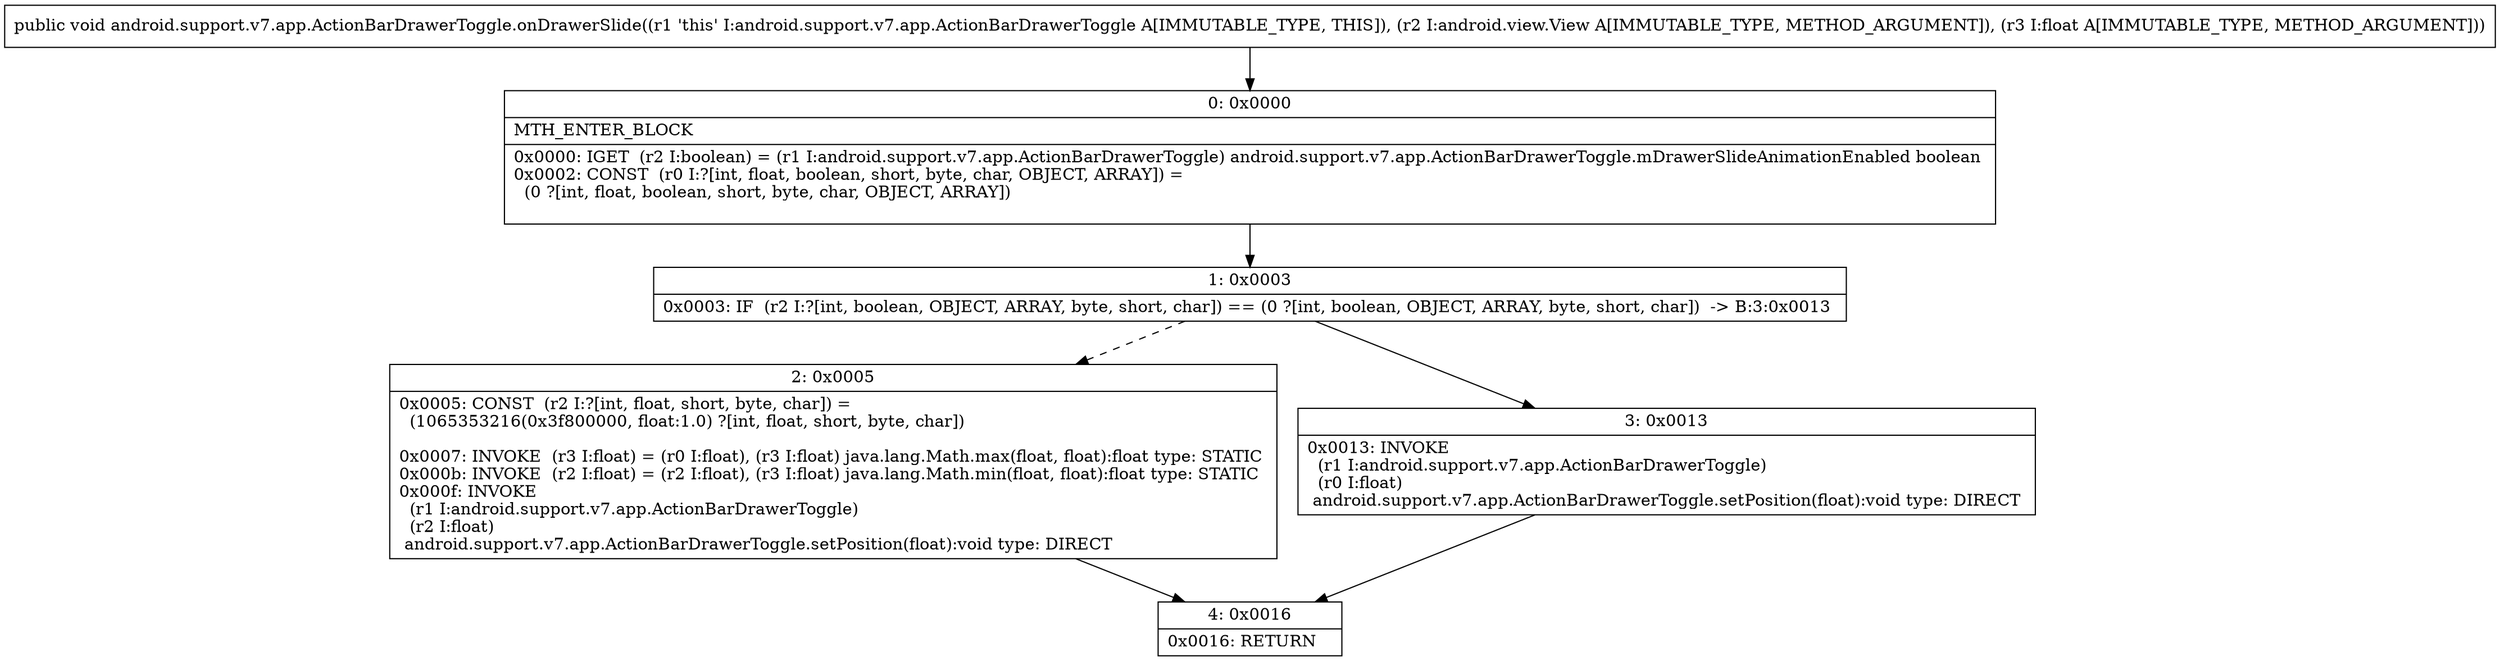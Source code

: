 digraph "CFG forandroid.support.v7.app.ActionBarDrawerToggle.onDrawerSlide(Landroid\/view\/View;F)V" {
Node_0 [shape=record,label="{0\:\ 0x0000|MTH_ENTER_BLOCK\l|0x0000: IGET  (r2 I:boolean) = (r1 I:android.support.v7.app.ActionBarDrawerToggle) android.support.v7.app.ActionBarDrawerToggle.mDrawerSlideAnimationEnabled boolean \l0x0002: CONST  (r0 I:?[int, float, boolean, short, byte, char, OBJECT, ARRAY]) = \l  (0 ?[int, float, boolean, short, byte, char, OBJECT, ARRAY])\l \l}"];
Node_1 [shape=record,label="{1\:\ 0x0003|0x0003: IF  (r2 I:?[int, boolean, OBJECT, ARRAY, byte, short, char]) == (0 ?[int, boolean, OBJECT, ARRAY, byte, short, char])  \-\> B:3:0x0013 \l}"];
Node_2 [shape=record,label="{2\:\ 0x0005|0x0005: CONST  (r2 I:?[int, float, short, byte, char]) = \l  (1065353216(0x3f800000, float:1.0) ?[int, float, short, byte, char])\l \l0x0007: INVOKE  (r3 I:float) = (r0 I:float), (r3 I:float) java.lang.Math.max(float, float):float type: STATIC \l0x000b: INVOKE  (r2 I:float) = (r2 I:float), (r3 I:float) java.lang.Math.min(float, float):float type: STATIC \l0x000f: INVOKE  \l  (r1 I:android.support.v7.app.ActionBarDrawerToggle)\l  (r2 I:float)\l android.support.v7.app.ActionBarDrawerToggle.setPosition(float):void type: DIRECT \l}"];
Node_3 [shape=record,label="{3\:\ 0x0013|0x0013: INVOKE  \l  (r1 I:android.support.v7.app.ActionBarDrawerToggle)\l  (r0 I:float)\l android.support.v7.app.ActionBarDrawerToggle.setPosition(float):void type: DIRECT \l}"];
Node_4 [shape=record,label="{4\:\ 0x0016|0x0016: RETURN   \l}"];
MethodNode[shape=record,label="{public void android.support.v7.app.ActionBarDrawerToggle.onDrawerSlide((r1 'this' I:android.support.v7.app.ActionBarDrawerToggle A[IMMUTABLE_TYPE, THIS]), (r2 I:android.view.View A[IMMUTABLE_TYPE, METHOD_ARGUMENT]), (r3 I:float A[IMMUTABLE_TYPE, METHOD_ARGUMENT])) }"];
MethodNode -> Node_0;
Node_0 -> Node_1;
Node_1 -> Node_2[style=dashed];
Node_1 -> Node_3;
Node_2 -> Node_4;
Node_3 -> Node_4;
}

